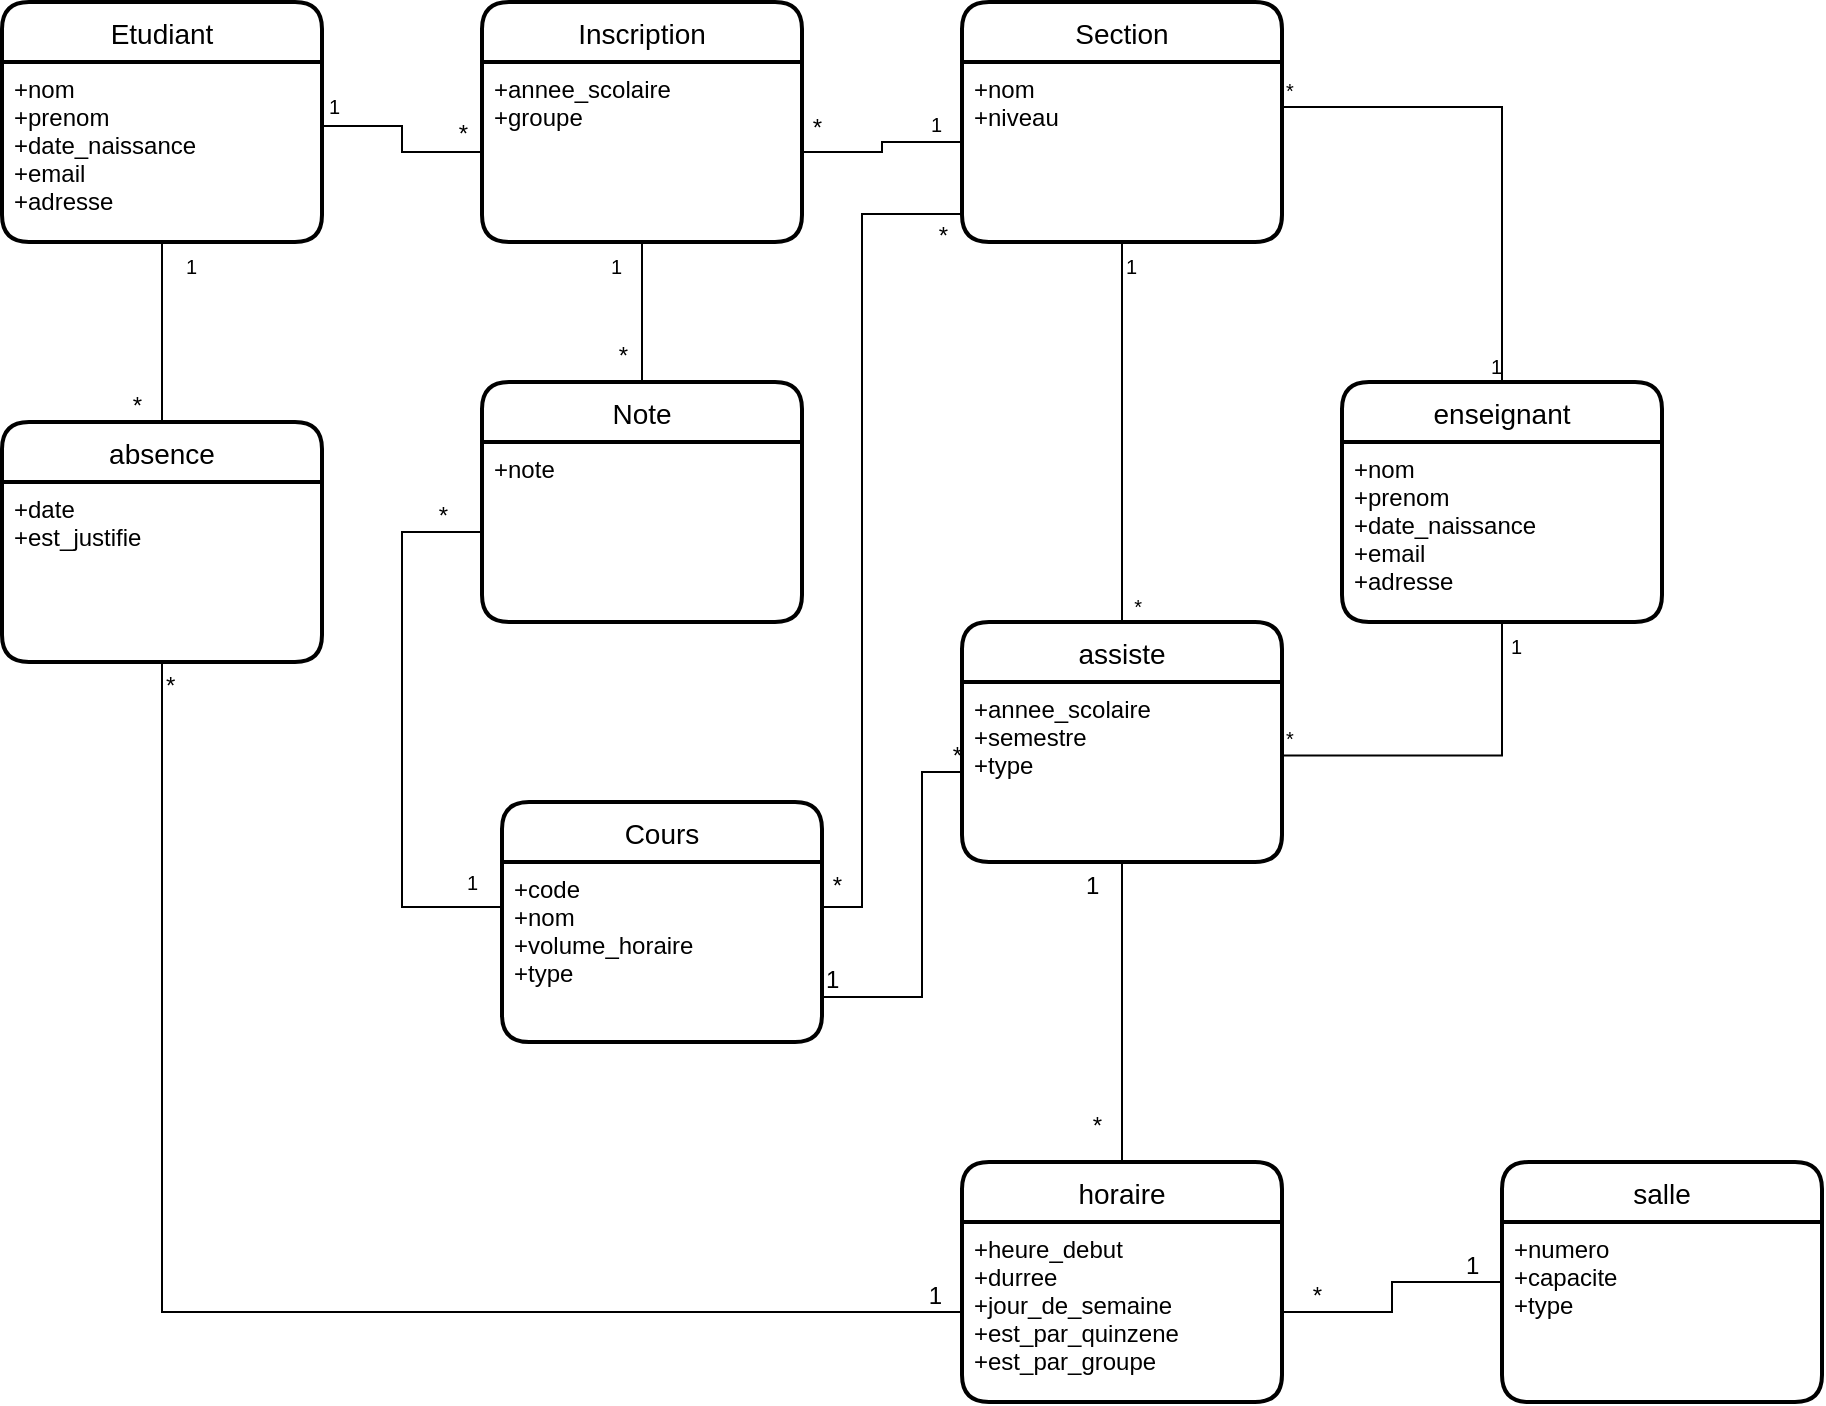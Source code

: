 <mxfile>
    <diagram id="kKMZ-KXhZJd-tmPn1utg" name="Page-1">
        <mxGraphModel dx="823" dy="686" grid="1" gridSize="10" guides="1" tooltips="1" connect="1" arrows="1" fold="1" page="1" pageScale="1" pageWidth="850" pageHeight="1100" math="0" shadow="0">
            <root>
                <mxCell id="0"/>
                <mxCell id="1" parent="0"/>
                <mxCell id="2" value="Etudiant" style="swimlane;childLayout=stackLayout;horizontal=1;startSize=30;horizontalStack=0;rounded=1;fontSize=14;fontStyle=0;strokeWidth=2;resizeParent=0;resizeLast=1;shadow=0;dashed=0;align=center;" parent="1" vertex="1">
                    <mxGeometry x="130" y="130" width="160" height="120" as="geometry"/>
                </mxCell>
                <mxCell id="3" value="+nom&#10;+prenom&#10;+date_naissance&#10;+email&#10;+adresse" style="align=left;strokeColor=none;fillColor=none;spacingLeft=4;fontSize=12;verticalAlign=top;resizable=0;rotatable=0;part=1;" parent="2" vertex="1">
                    <mxGeometry y="30" width="160" height="90" as="geometry"/>
                </mxCell>
                <mxCell id="5" value="Section" style="swimlane;childLayout=stackLayout;horizontal=1;startSize=30;horizontalStack=0;rounded=1;fontSize=14;fontStyle=0;strokeWidth=2;resizeParent=0;resizeLast=1;shadow=0;dashed=0;align=center;" parent="1" vertex="1">
                    <mxGeometry x="610" y="130" width="160" height="120" as="geometry"/>
                </mxCell>
                <mxCell id="6" value="+nom&#10;+niveau" style="align=left;strokeColor=none;fillColor=none;spacingLeft=4;fontSize=12;verticalAlign=top;resizable=0;rotatable=0;part=1;" parent="5" vertex="1">
                    <mxGeometry y="30" width="160" height="90" as="geometry"/>
                </mxCell>
                <mxCell id="7" value="Cours" style="swimlane;childLayout=stackLayout;horizontal=1;startSize=30;horizontalStack=0;rounded=1;fontSize=14;fontStyle=0;strokeWidth=2;resizeParent=0;resizeLast=1;shadow=0;dashed=0;align=center;" parent="1" vertex="1">
                    <mxGeometry x="380" y="530" width="160" height="120" as="geometry"/>
                </mxCell>
                <mxCell id="8" value="+code&#10;+nom&#10;+volume_horaire&#10;+type" style="align=left;strokeColor=none;fillColor=none;spacingLeft=4;fontSize=12;verticalAlign=top;resizable=0;rotatable=0;part=1;" parent="7" vertex="1">
                    <mxGeometry y="30" width="160" height="90" as="geometry"/>
                </mxCell>
                <mxCell id="15" value="" style="endArrow=none;html=1;rounded=0;entryX=1;entryY=0.356;entryDx=0;entryDy=0;entryPerimeter=0;edgeStyle=elbowEdgeStyle;exitX=0;exitY=0.5;exitDx=0;exitDy=0;" parent="1" source="20" target="3" edge="1">
                    <mxGeometry relative="1" as="geometry">
                        <mxPoint x="340" y="160" as="sourcePoint"/>
                        <mxPoint x="730" y="330" as="targetPoint"/>
                    </mxGeometry>
                </mxCell>
                <mxCell id="16" value="&lt;font size=&quot;1&quot;&gt;1&lt;/font&gt;" style="resizable=0;html=1;align=right;verticalAlign=bottom;" parent="15" connectable="0" vertex="1">
                    <mxGeometry x="1" relative="1" as="geometry">
                        <mxPoint x="10" y="-2" as="offset"/>
                    </mxGeometry>
                </mxCell>
                <mxCell id="17" value="" style="endArrow=none;html=1;rounded=0;entryX=0.003;entryY=0.444;entryDx=0;entryDy=0;entryPerimeter=0;exitX=1;exitY=0.5;exitDx=0;exitDy=0;edgeStyle=elbowEdgeStyle;" parent="1" source="20" target="6" edge="1">
                    <mxGeometry relative="1" as="geometry">
                        <mxPoint x="500.0" y="160" as="sourcePoint"/>
                        <mxPoint x="590" y="280" as="targetPoint"/>
                    </mxGeometry>
                </mxCell>
                <mxCell id="18" value="&lt;font style=&quot;font-size: 10px;&quot;&gt;1&lt;/font&gt;" style="resizable=0;html=1;align=right;verticalAlign=bottom;" parent="17" connectable="0" vertex="1">
                    <mxGeometry x="1" relative="1" as="geometry">
                        <mxPoint x="-10" as="offset"/>
                    </mxGeometry>
                </mxCell>
                <mxCell id="19" value="Inscription" style="swimlane;childLayout=stackLayout;horizontal=1;startSize=30;horizontalStack=0;rounded=1;fontSize=14;fontStyle=0;strokeWidth=2;resizeParent=0;resizeLast=1;shadow=0;dashed=0;align=center;" parent="1" vertex="1">
                    <mxGeometry x="370" y="130" width="160" height="120" as="geometry"/>
                </mxCell>
                <mxCell id="20" value="+annee_scolaire&#10;+groupe&#10;" style="align=left;strokeColor=none;fillColor=none;spacingLeft=4;fontSize=12;verticalAlign=top;resizable=0;rotatable=0;part=1;" parent="19" vertex="1">
                    <mxGeometry y="30" width="160" height="90" as="geometry"/>
                </mxCell>
                <mxCell id="21" value="&lt;font style=&quot;font-size: 12px;&quot;&gt;*&lt;/font&gt;" style="resizable=0;html=1;align=right;verticalAlign=bottom;" parent="1" connectable="0" vertex="1">
                    <mxGeometry x="539.998" y="199.96" as="geometry">
                        <mxPoint x="1" y="2" as="offset"/>
                    </mxGeometry>
                </mxCell>
                <mxCell id="24" value="&lt;font style=&quot;font-size: 12px;&quot;&gt;*&lt;/font&gt;" style="resizable=0;html=1;align=right;verticalAlign=bottom;" parent="1" connectable="0" vertex="1">
                    <mxGeometry x="359.999" y="199.96" as="geometry">
                        <mxPoint x="4" y="5" as="offset"/>
                    </mxGeometry>
                </mxCell>
                <mxCell id="29" value="Note" style="swimlane;childLayout=stackLayout;horizontal=1;startSize=30;horizontalStack=0;rounded=1;fontSize=14;fontStyle=0;strokeWidth=2;resizeParent=0;resizeLast=1;shadow=0;dashed=0;align=center;" parent="1" vertex="1">
                    <mxGeometry x="370" y="320" width="160" height="120" as="geometry"/>
                </mxCell>
                <mxCell id="30" value="+note&#10;" style="align=left;strokeColor=none;fillColor=none;spacingLeft=4;fontSize=12;verticalAlign=top;resizable=0;rotatable=0;part=1;" parent="29" vertex="1">
                    <mxGeometry y="30" width="160" height="90" as="geometry"/>
                </mxCell>
                <mxCell id="31" value="" style="endArrow=none;html=1;rounded=0;fontSize=12;elbow=vertical;exitX=0.5;exitY=1;exitDx=0;exitDy=0;entryX=0.5;entryY=0;entryDx=0;entryDy=0;" parent="1" source="20" target="29" edge="1">
                    <mxGeometry relative="1" as="geometry">
                        <mxPoint x="460" y="280" as="sourcePoint"/>
                        <mxPoint x="620" y="280" as="targetPoint"/>
                    </mxGeometry>
                </mxCell>
                <mxCell id="33" value="" style="endArrow=none;html=1;rounded=0;fontSize=12;exitX=-0.006;exitY=0.844;exitDx=0;exitDy=0;entryX=1;entryY=0.25;entryDx=0;entryDy=0;edgeStyle=elbowEdgeStyle;exitPerimeter=0;" parent="1" source="6" target="8" edge="1">
                    <mxGeometry relative="1" as="geometry">
                        <mxPoint x="460" y="280" as="sourcePoint"/>
                        <mxPoint x="620" y="280" as="targetPoint"/>
                        <Array as="points">
                            <mxPoint x="560" y="410"/>
                        </Array>
                    </mxGeometry>
                </mxCell>
                <mxCell id="34" value="&lt;font size=&quot;1&quot;&gt;1&lt;/font&gt;" style="resizable=0;html=1;align=right;verticalAlign=bottom;" parent="1" connectable="0" vertex="1">
                    <mxGeometry x="440.002" y="270.0" as="geometry"/>
                </mxCell>
                <mxCell id="35" value="&lt;font style=&quot;font-size: 12px;&quot;&gt;*&lt;/font&gt;" style="resizable=0;html=1;align=right;verticalAlign=bottom;" parent="1" connectable="0" vertex="1">
                    <mxGeometry x="550.002" y="580" as="geometry"/>
                </mxCell>
                <mxCell id="36" value="&lt;font style=&quot;font-size: 12px;&quot;&gt;*&lt;/font&gt;" style="resizable=0;html=1;align=right;verticalAlign=bottom;" parent="1" connectable="0" vertex="1">
                    <mxGeometry x="439.999" y="310" as="geometry">
                        <mxPoint x="4" y="5" as="offset"/>
                    </mxGeometry>
                </mxCell>
                <mxCell id="37" value="&lt;font style=&quot;font-size: 12px;&quot;&gt;*&lt;/font&gt;" style="resizable=0;html=1;align=right;verticalAlign=bottom;" parent="1" connectable="0" vertex="1">
                    <mxGeometry x="349.999" y="390" as="geometry">
                        <mxPoint x="4" y="5" as="offset"/>
                    </mxGeometry>
                </mxCell>
                <mxCell id="38" value="&lt;font style=&quot;font-size: 12px;&quot;&gt;*&lt;/font&gt;" style="resizable=0;html=1;align=right;verticalAlign=bottom;" parent="1" connectable="0" vertex="1">
                    <mxGeometry x="599.999" y="250" as="geometry">
                        <mxPoint x="4" y="5" as="offset"/>
                    </mxGeometry>
                </mxCell>
                <mxCell id="40" value="salle" style="swimlane;childLayout=stackLayout;horizontal=1;startSize=30;horizontalStack=0;rounded=1;fontSize=14;fontStyle=0;strokeWidth=2;resizeParent=0;resizeLast=1;shadow=0;dashed=0;align=center;" parent="1" vertex="1">
                    <mxGeometry x="880" y="710" width="160" height="120" as="geometry"/>
                </mxCell>
                <mxCell id="41" value="+numero&#10;+capacite&#10;+type" style="align=left;strokeColor=none;fillColor=none;spacingLeft=4;fontSize=12;verticalAlign=top;resizable=0;rotatable=0;part=1;" parent="40" vertex="1">
                    <mxGeometry y="30" width="160" height="90" as="geometry"/>
                </mxCell>
                <mxCell id="42" value="horaire" style="swimlane;childLayout=stackLayout;horizontal=1;startSize=30;horizontalStack=0;rounded=1;fontSize=14;fontStyle=0;strokeWidth=2;resizeParent=0;resizeLast=1;shadow=0;dashed=0;align=center;" parent="1" vertex="1">
                    <mxGeometry x="610" y="710" width="160" height="120" as="geometry"/>
                </mxCell>
                <mxCell id="43" value="+heure_debut&#10;+durree&#10;+jour_de_semaine&#10;+est_par_quinzene&#10;+est_par_groupe" style="align=left;strokeColor=none;fillColor=none;spacingLeft=4;fontSize=12;verticalAlign=top;resizable=0;rotatable=0;part=1;" parent="42" vertex="1">
                    <mxGeometry y="30" width="160" height="90" as="geometry"/>
                </mxCell>
                <mxCell id="44" value="absence" style="swimlane;childLayout=stackLayout;horizontal=1;startSize=30;horizontalStack=0;rounded=1;fontSize=14;fontStyle=0;strokeWidth=2;resizeParent=0;resizeLast=1;shadow=0;dashed=0;align=center;" parent="1" vertex="1">
                    <mxGeometry x="130" y="340" width="160" height="120" as="geometry"/>
                </mxCell>
                <mxCell id="45" value="+date&#10;+est_justifie" style="align=left;strokeColor=none;fillColor=none;spacingLeft=4;fontSize=12;verticalAlign=top;resizable=0;rotatable=0;part=1;" parent="44" vertex="1">
                    <mxGeometry y="30" width="160" height="90" as="geometry"/>
                </mxCell>
                <mxCell id="32" value="" style="endArrow=none;html=1;rounded=0;fontSize=12;exitX=0;exitY=0.25;exitDx=0;exitDy=0;entryX=0;entryY=0.5;entryDx=0;entryDy=0;edgeStyle=elbowEdgeStyle;" parent="1" source="8" target="30" edge="1">
                    <mxGeometry relative="1" as="geometry">
                        <mxPoint x="460" y="280" as="sourcePoint"/>
                        <mxPoint x="620" y="280" as="targetPoint"/>
                        <Array as="points">
                            <mxPoint x="330" y="480"/>
                        </Array>
                    </mxGeometry>
                </mxCell>
                <mxCell id="46" value="&lt;font size=&quot;1&quot;&gt;1&lt;/font&gt;" style="resizable=0;html=1;align=right;verticalAlign=bottom;" parent="1" connectable="0" vertex="1">
                    <mxGeometry x="560.002" y="590" as="geometry">
                        <mxPoint x="-192" y="-12" as="offset"/>
                    </mxGeometry>
                </mxCell>
                <mxCell id="48" value="" style="endArrow=none;html=1;rounded=0;exitX=1;exitY=0.75;exitDx=0;exitDy=0;entryX=0;entryY=0.5;entryDx=0;entryDy=0;edgeStyle=elbowEdgeStyle;" parent="1" source="8" target="80" edge="1">
                    <mxGeometry relative="1" as="geometry">
                        <mxPoint x="410" y="720" as="sourcePoint"/>
                        <mxPoint x="570" y="720" as="targetPoint"/>
                        <Array as="points">
                            <mxPoint x="590" y="580"/>
                        </Array>
                    </mxGeometry>
                </mxCell>
                <mxCell id="49" value="1" style="resizable=0;html=1;align=left;verticalAlign=bottom;" parent="48" connectable="0" vertex="1">
                    <mxGeometry x="-1" relative="1" as="geometry"/>
                </mxCell>
                <mxCell id="50" value="*" style="resizable=0;html=1;align=right;verticalAlign=bottom;" parent="48" connectable="0" vertex="1">
                    <mxGeometry x="1" relative="1" as="geometry"/>
                </mxCell>
                <mxCell id="51" value="" style="endArrow=none;html=1;rounded=0;exitX=0;exitY=0.5;exitDx=0;exitDy=0;edgeStyle=elbowEdgeStyle;entryX=1;entryY=0.5;entryDx=0;entryDy=0;" parent="1" source="40" target="43" edge="1">
                    <mxGeometry relative="1" as="geometry">
                        <mxPoint x="640" y="470" as="sourcePoint"/>
                        <mxPoint x="770" y="797" as="targetPoint"/>
                    </mxGeometry>
                </mxCell>
                <mxCell id="52" value="1" style="resizable=0;html=1;align=left;verticalAlign=bottom;" parent="51" connectable="0" vertex="1">
                    <mxGeometry x="-1" relative="1" as="geometry">
                        <mxPoint x="-20" as="offset"/>
                    </mxGeometry>
                </mxCell>
                <mxCell id="53" value="*" style="resizable=0;html=1;align=right;verticalAlign=bottom;" parent="51" connectable="0" vertex="1">
                    <mxGeometry x="1" relative="1" as="geometry">
                        <mxPoint x="20" as="offset"/>
                    </mxGeometry>
                </mxCell>
                <mxCell id="56" value="" style="endArrow=none;html=1;rounded=0;exitX=0.5;exitY=1;exitDx=0;exitDy=0;entryX=0.5;entryY=0;entryDx=0;entryDy=0;" parent="1" source="3" target="44" edge="1">
                    <mxGeometry relative="1" as="geometry">
                        <mxPoint x="140" y="290" as="sourcePoint"/>
                        <mxPoint x="300" y="290" as="targetPoint"/>
                    </mxGeometry>
                </mxCell>
                <mxCell id="57" value="&lt;font style=&quot;font-size: 10px;&quot;&gt;1&lt;/font&gt;" style="resizable=0;html=1;align=left;verticalAlign=bottom;" parent="56" connectable="0" vertex="1">
                    <mxGeometry x="-1" relative="1" as="geometry">
                        <mxPoint x="10" y="20" as="offset"/>
                    </mxGeometry>
                </mxCell>
                <mxCell id="58" value="*" style="resizable=0;html=1;align=right;verticalAlign=bottom;" parent="56" connectable="0" vertex="1">
                    <mxGeometry x="1" relative="1" as="geometry">
                        <mxPoint x="-10" as="offset"/>
                    </mxGeometry>
                </mxCell>
                <mxCell id="63" value="" style="endArrow=none;html=1;rounded=0;fontSize=10;exitX=0.5;exitY=1;exitDx=0;exitDy=0;edgeStyle=elbowEdgeStyle;elbow=vertical;entryX=0.5;entryY=0;entryDx=0;entryDy=0;" parent="1" source="6" target="79" edge="1">
                    <mxGeometry relative="1" as="geometry">
                        <mxPoint x="660" y="390" as="sourcePoint"/>
                        <mxPoint x="690" y="440" as="targetPoint"/>
                    </mxGeometry>
                </mxCell>
                <mxCell id="64" value="1" style="resizable=0;html=1;align=left;verticalAlign=bottom;fontSize=10;" parent="63" connectable="0" vertex="1">
                    <mxGeometry x="-1" relative="1" as="geometry">
                        <mxPoint y="20" as="offset"/>
                    </mxGeometry>
                </mxCell>
                <mxCell id="65" value="*" style="resizable=0;html=1;align=right;verticalAlign=bottom;fontSize=10;" parent="63" connectable="0" vertex="1">
                    <mxGeometry x="1" relative="1" as="geometry">
                        <mxPoint x="10" as="offset"/>
                    </mxGeometry>
                </mxCell>
                <mxCell id="66" value="enseignant" style="swimlane;childLayout=stackLayout;horizontal=1;startSize=30;horizontalStack=0;rounded=1;fontSize=14;fontStyle=0;strokeWidth=2;resizeParent=0;resizeLast=1;shadow=0;dashed=0;align=center;" parent="1" vertex="1">
                    <mxGeometry x="800" y="320" width="160" height="120" as="geometry"/>
                </mxCell>
                <mxCell id="67" value="+nom&#10;+prenom&#10;+date_naissance&#10;+email&#10;+adresse" style="align=left;strokeColor=none;fillColor=none;spacingLeft=4;fontSize=12;verticalAlign=top;resizable=0;rotatable=0;part=1;" parent="66" vertex="1">
                    <mxGeometry y="30" width="160" height="90" as="geometry"/>
                </mxCell>
                <mxCell id="68" value="" style="endArrow=none;html=1;rounded=0;fontSize=10;edgeStyle=orthogonalEdgeStyle;exitX=1;exitY=0.25;exitDx=0;exitDy=0;entryX=0.5;entryY=0;entryDx=0;entryDy=0;" parent="1" source="6" target="66" edge="1">
                    <mxGeometry relative="1" as="geometry">
                        <mxPoint x="950" y="570" as="sourcePoint"/>
                        <mxPoint x="1110" y="570" as="targetPoint"/>
                    </mxGeometry>
                </mxCell>
                <mxCell id="69" value="*" style="resizable=0;html=1;align=left;verticalAlign=bottom;fontSize=10;" parent="68" connectable="0" vertex="1">
                    <mxGeometry x="-1" relative="1" as="geometry"/>
                </mxCell>
                <mxCell id="70" value="1" style="resizable=0;html=1;align=right;verticalAlign=bottom;fontSize=10;" parent="68" connectable="0" vertex="1">
                    <mxGeometry x="1" relative="1" as="geometry"/>
                </mxCell>
                <mxCell id="76" value="" style="endArrow=none;html=1;rounded=0;fontSize=10;entryX=0.5;entryY=1;entryDx=0;entryDy=0;edgeStyle=orthogonalEdgeStyle;exitX=0.997;exitY=0.408;exitDx=0;exitDy=0;exitPerimeter=0;" parent="1" source="80" target="67" edge="1">
                    <mxGeometry relative="1" as="geometry">
                        <mxPoint x="820" y="610" as="sourcePoint"/>
                        <mxPoint x="750" y="920" as="targetPoint"/>
                    </mxGeometry>
                </mxCell>
                <mxCell id="77" value="*" style="resizable=0;html=1;align=left;verticalAlign=bottom;fontSize=10;" parent="76" connectable="0" vertex="1">
                    <mxGeometry x="-1" relative="1" as="geometry"/>
                </mxCell>
                <mxCell id="78" value="1" style="resizable=0;html=1;align=right;verticalAlign=bottom;fontSize=10;" parent="76" connectable="0" vertex="1">
                    <mxGeometry x="1" relative="1" as="geometry">
                        <mxPoint x="10" y="20" as="offset"/>
                    </mxGeometry>
                </mxCell>
                <mxCell id="79" value="assiste" style="swimlane;childLayout=stackLayout;horizontal=1;startSize=30;horizontalStack=0;rounded=1;fontSize=14;fontStyle=0;strokeWidth=2;resizeParent=0;resizeLast=1;shadow=0;dashed=0;align=center;" vertex="1" parent="1">
                    <mxGeometry x="610" y="440" width="160" height="120" as="geometry"/>
                </mxCell>
                <mxCell id="80" value="+annee_scolaire&#10;+semestre&#10;+type" style="align=left;strokeColor=none;fillColor=none;spacingLeft=4;fontSize=12;verticalAlign=top;resizable=0;rotatable=0;part=1;" vertex="1" parent="79">
                    <mxGeometry y="30" width="160" height="90" as="geometry"/>
                </mxCell>
                <mxCell id="81" value="" style="endArrow=none;html=1;rounded=0;entryX=0.5;entryY=0;entryDx=0;entryDy=0;exitX=0.5;exitY=1;exitDx=0;exitDy=0;edgeStyle=elbowEdgeStyle;elbow=vertical;" edge="1" parent="1" source="80" target="42">
                    <mxGeometry relative="1" as="geometry">
                        <mxPoint x="570" y="610" as="sourcePoint"/>
                        <mxPoint x="730" y="610" as="targetPoint"/>
                    </mxGeometry>
                </mxCell>
                <mxCell id="82" value="1" style="resizable=0;html=1;align=left;verticalAlign=bottom;" connectable="0" vertex="1" parent="81">
                    <mxGeometry x="-1" relative="1" as="geometry">
                        <mxPoint x="-20" y="20" as="offset"/>
                    </mxGeometry>
                </mxCell>
                <mxCell id="83" value="*" style="resizable=0;html=1;align=right;verticalAlign=bottom;" connectable="0" vertex="1" parent="81">
                    <mxGeometry x="1" relative="1" as="geometry">
                        <mxPoint x="-10" y="-10" as="offset"/>
                    </mxGeometry>
                </mxCell>
                <mxCell id="84" value="" style="endArrow=none;html=1;rounded=0;elbow=vertical;entryX=0;entryY=0.5;entryDx=0;entryDy=0;edgeStyle=orthogonalEdgeStyle;exitX=0.5;exitY=1;exitDx=0;exitDy=0;" edge="1" parent="1" source="45" target="43">
                    <mxGeometry relative="1" as="geometry">
                        <mxPoint x="270" y="750" as="sourcePoint"/>
                        <mxPoint x="430" y="750" as="targetPoint"/>
                    </mxGeometry>
                </mxCell>
                <mxCell id="85" value="*" style="resizable=0;html=1;align=left;verticalAlign=bottom;" connectable="0" vertex="1" parent="84">
                    <mxGeometry x="-1" relative="1" as="geometry">
                        <mxPoint y="20" as="offset"/>
                    </mxGeometry>
                </mxCell>
                <mxCell id="86" value="1" style="resizable=0;html=1;align=right;verticalAlign=bottom;" connectable="0" vertex="1" parent="84">
                    <mxGeometry x="1" relative="1" as="geometry">
                        <mxPoint x="-10" as="offset"/>
                    </mxGeometry>
                </mxCell>
            </root>
        </mxGraphModel>
    </diagram>
</mxfile>